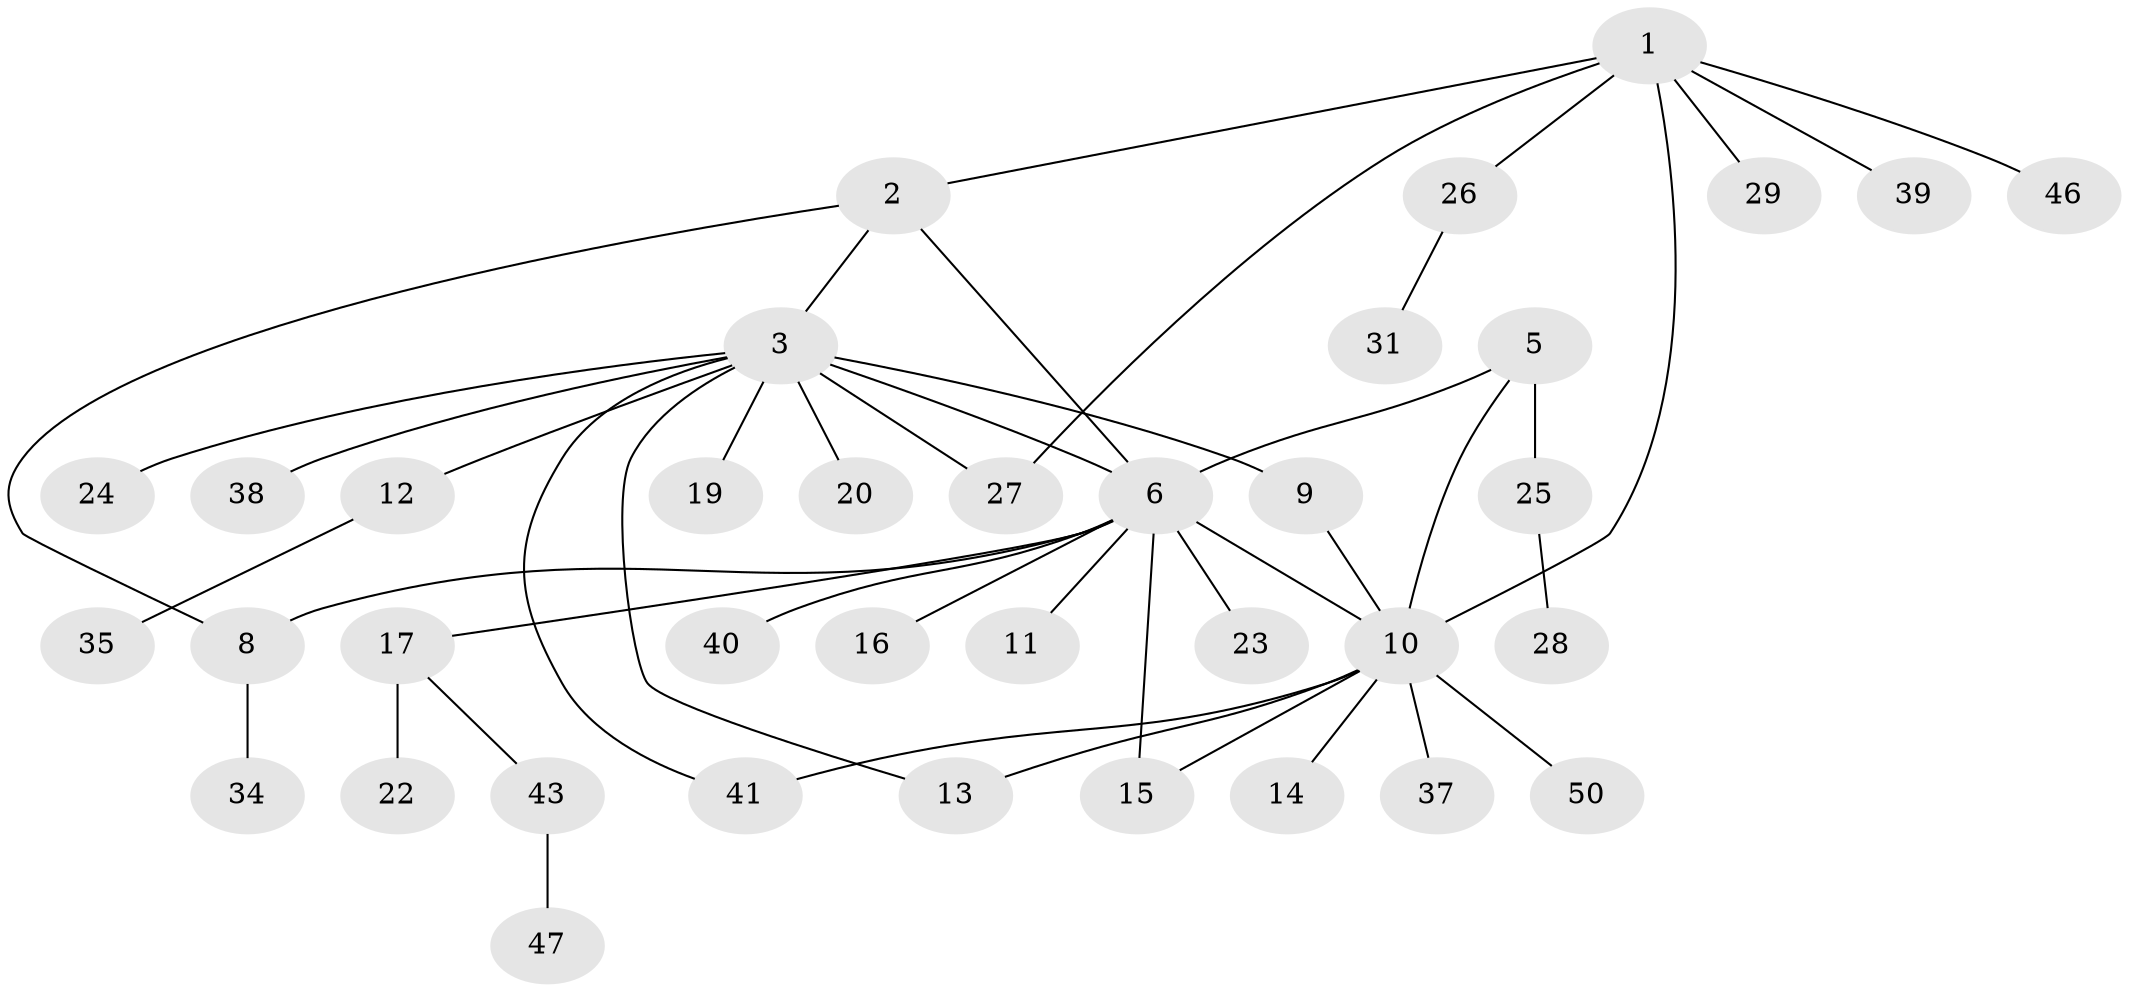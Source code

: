 // Generated by graph-tools (version 1.1) at 2025/24/03/03/25 07:24:09]
// undirected, 37 vertices, 45 edges
graph export_dot {
graph [start="1"]
  node [color=gray90,style=filled];
  1 [super="+30"];
  2 [super="+36"];
  3 [super="+4"];
  5;
  6 [super="+7"];
  8 [super="+33"];
  9;
  10 [super="+21"];
  11;
  12 [super="+49"];
  13;
  14;
  15 [super="+42"];
  16;
  17 [super="+18"];
  19;
  20 [super="+48"];
  22;
  23;
  24;
  25 [super="+44"];
  26;
  27;
  28;
  29;
  31 [super="+32"];
  34;
  35 [super="+45"];
  37;
  38;
  39;
  40;
  41;
  43;
  46;
  47;
  50;
  1 -- 2;
  1 -- 10;
  1 -- 26;
  1 -- 27;
  1 -- 29;
  1 -- 39;
  1 -- 46;
  2 -- 3;
  2 -- 6;
  2 -- 8;
  3 -- 9;
  3 -- 13;
  3 -- 19;
  3 -- 20;
  3 -- 6 [weight=2];
  3 -- 38;
  3 -- 41;
  3 -- 12;
  3 -- 24;
  3 -- 27;
  5 -- 6;
  5 -- 10;
  5 -- 25;
  6 -- 11;
  6 -- 16;
  6 -- 17;
  6 -- 23;
  6 -- 40;
  6 -- 8;
  6 -- 10;
  6 -- 15;
  8 -- 34;
  9 -- 10;
  10 -- 13;
  10 -- 14;
  10 -- 15;
  10 -- 37;
  10 -- 41;
  10 -- 50;
  12 -- 35;
  17 -- 43;
  17 -- 22;
  25 -- 28;
  26 -- 31;
  43 -- 47;
}
